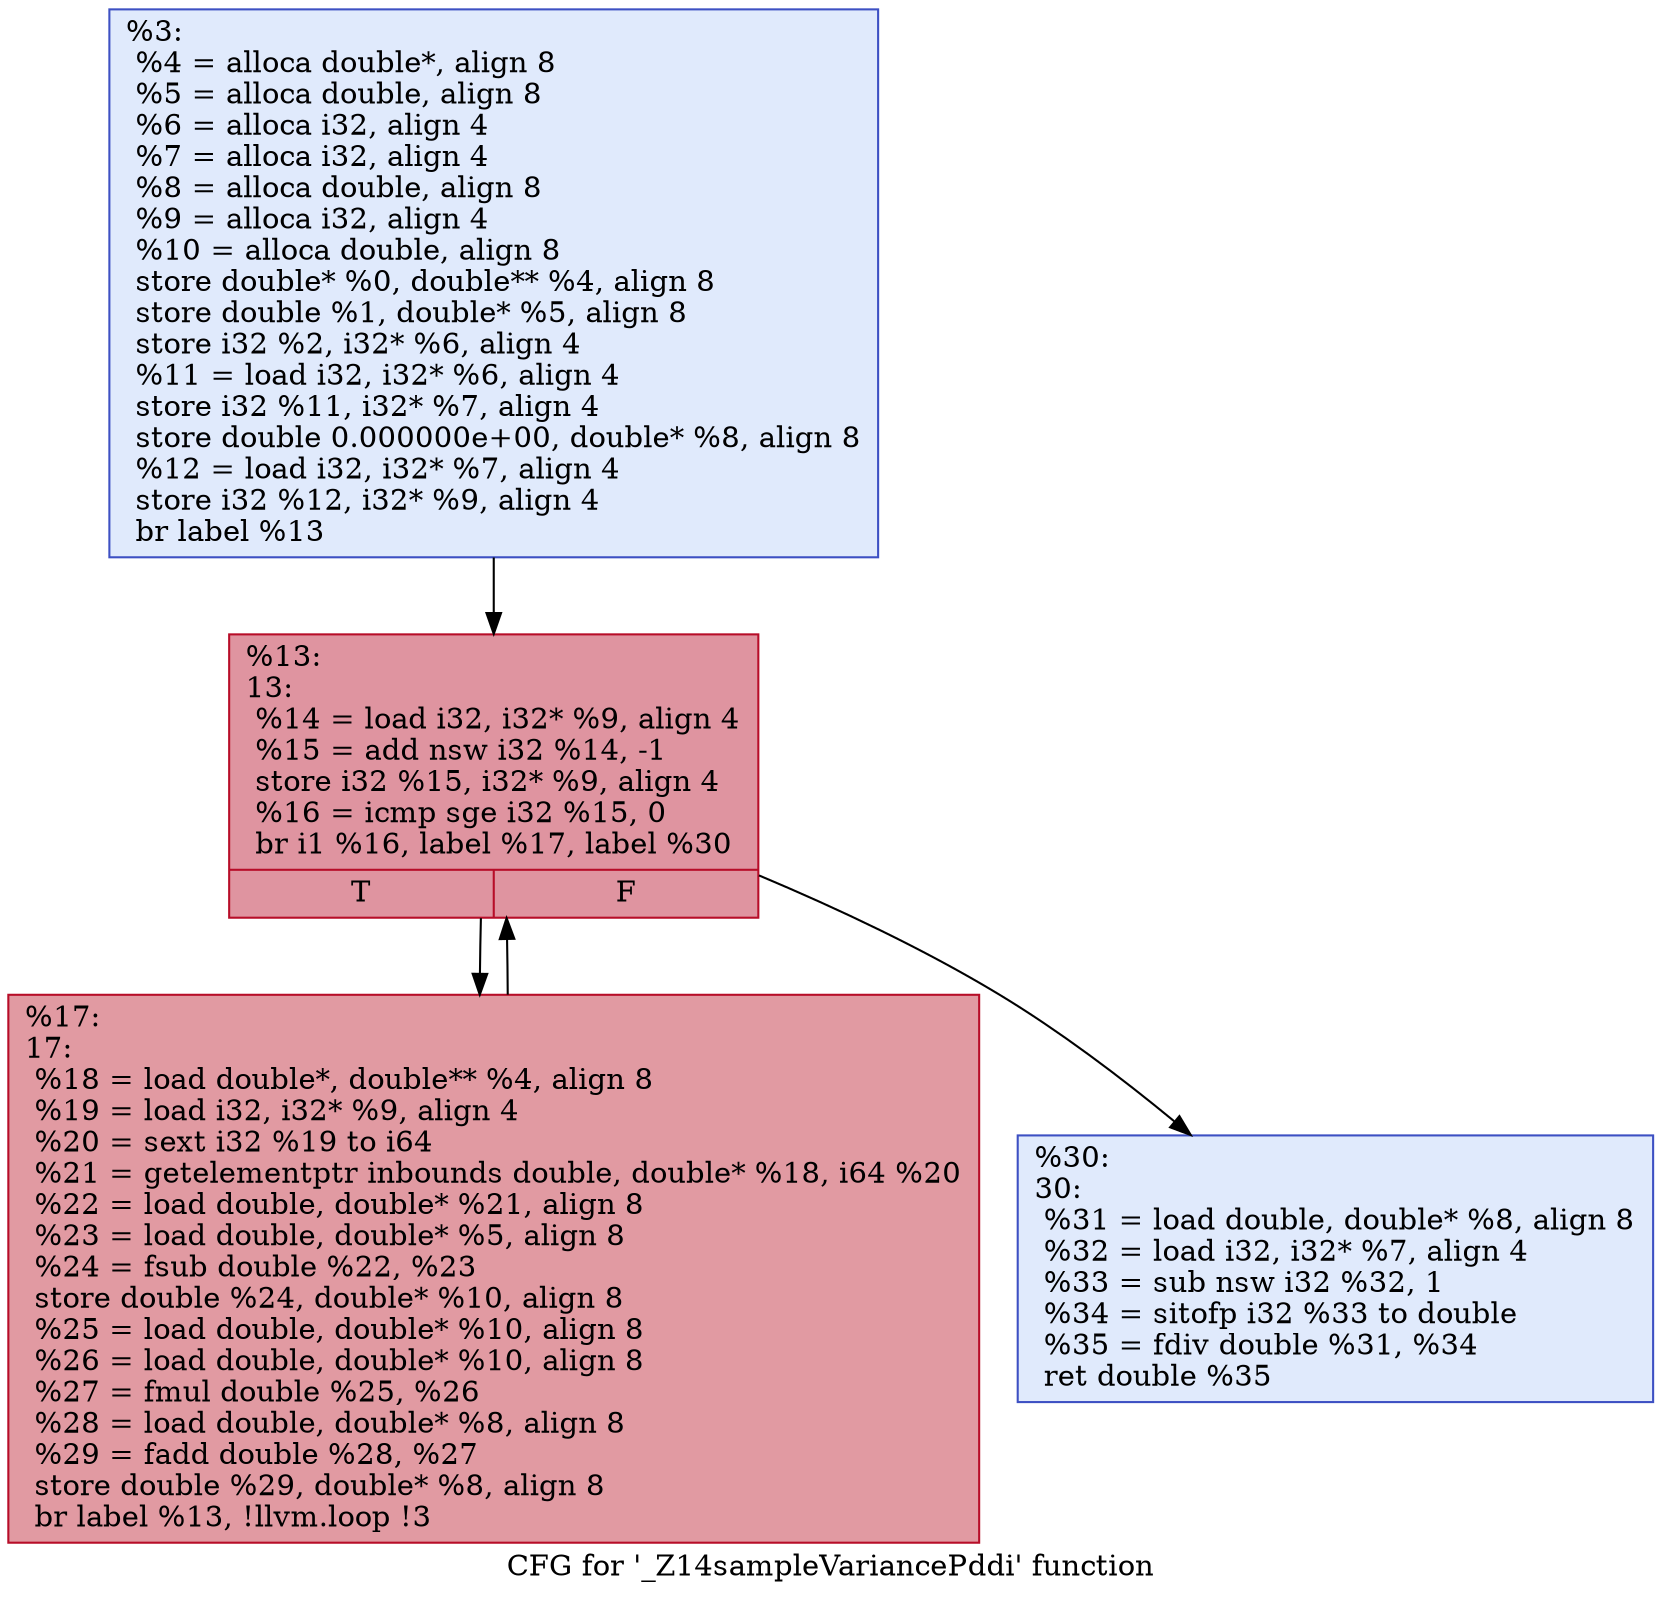 digraph "CFG for '_Z14sampleVariancePddi' function" {
	label="CFG for '_Z14sampleVariancePddi' function";

	1 [shape=record,color="#3d50c3ff", style=filled, fillcolor="#b9d0f970",label="{%3:\l  %4 = alloca double*, align 8\l  %5 = alloca double, align 8\l  %6 = alloca i32, align 4\l  %7 = alloca i32, align 4\l  %8 = alloca double, align 8\l  %9 = alloca i32, align 4\l  %10 = alloca double, align 8\l  store double* %0, double** %4, align 8\l  store double %1, double* %5, align 8\l  store i32 %2, i32* %6, align 4\l  %11 = load i32, i32* %6, align 4\l  store i32 %11, i32* %7, align 4\l  store double 0.000000e+00, double* %8, align 8\l  %12 = load i32, i32* %7, align 4\l  store i32 %12, i32* %9, align 4\l  br label %13\l}"];
	1 -> 2;
	2 [shape=record,color="#b70d28ff", style=filled, fillcolor="#b70d2870",label="{%13:\l13:                                               \l  %14 = load i32, i32* %9, align 4\l  %15 = add nsw i32 %14, -1\l  store i32 %15, i32* %9, align 4\l  %16 = icmp sge i32 %15, 0\l  br i1 %16, label %17, label %30\l|{<s0>T|<s1>F}}"];
	2 -> 3;
	2 -> 4;
	3 [shape=record,color="#b70d28ff", style=filled, fillcolor="#bb1b2c70",label="{%17:\l17:                                               \l  %18 = load double*, double** %4, align 8\l  %19 = load i32, i32* %9, align 4\l  %20 = sext i32 %19 to i64\l  %21 = getelementptr inbounds double, double* %18, i64 %20\l  %22 = load double, double* %21, align 8\l  %23 = load double, double* %5, align 8\l  %24 = fsub double %22, %23\l  store double %24, double* %10, align 8\l  %25 = load double, double* %10, align 8\l  %26 = load double, double* %10, align 8\l  %27 = fmul double %25, %26\l  %28 = load double, double* %8, align 8\l  %29 = fadd double %28, %27\l  store double %29, double* %8, align 8\l  br label %13, !llvm.loop !3\l}"];
	3 -> 2;
	4 [shape=record,color="#3d50c3ff", style=filled, fillcolor="#b9d0f970",label="{%30:\l30:                                               \l  %31 = load double, double* %8, align 8\l  %32 = load i32, i32* %7, align 4\l  %33 = sub nsw i32 %32, 1\l  %34 = sitofp i32 %33 to double\l  %35 = fdiv double %31, %34\l  ret double %35\l}"];
}
